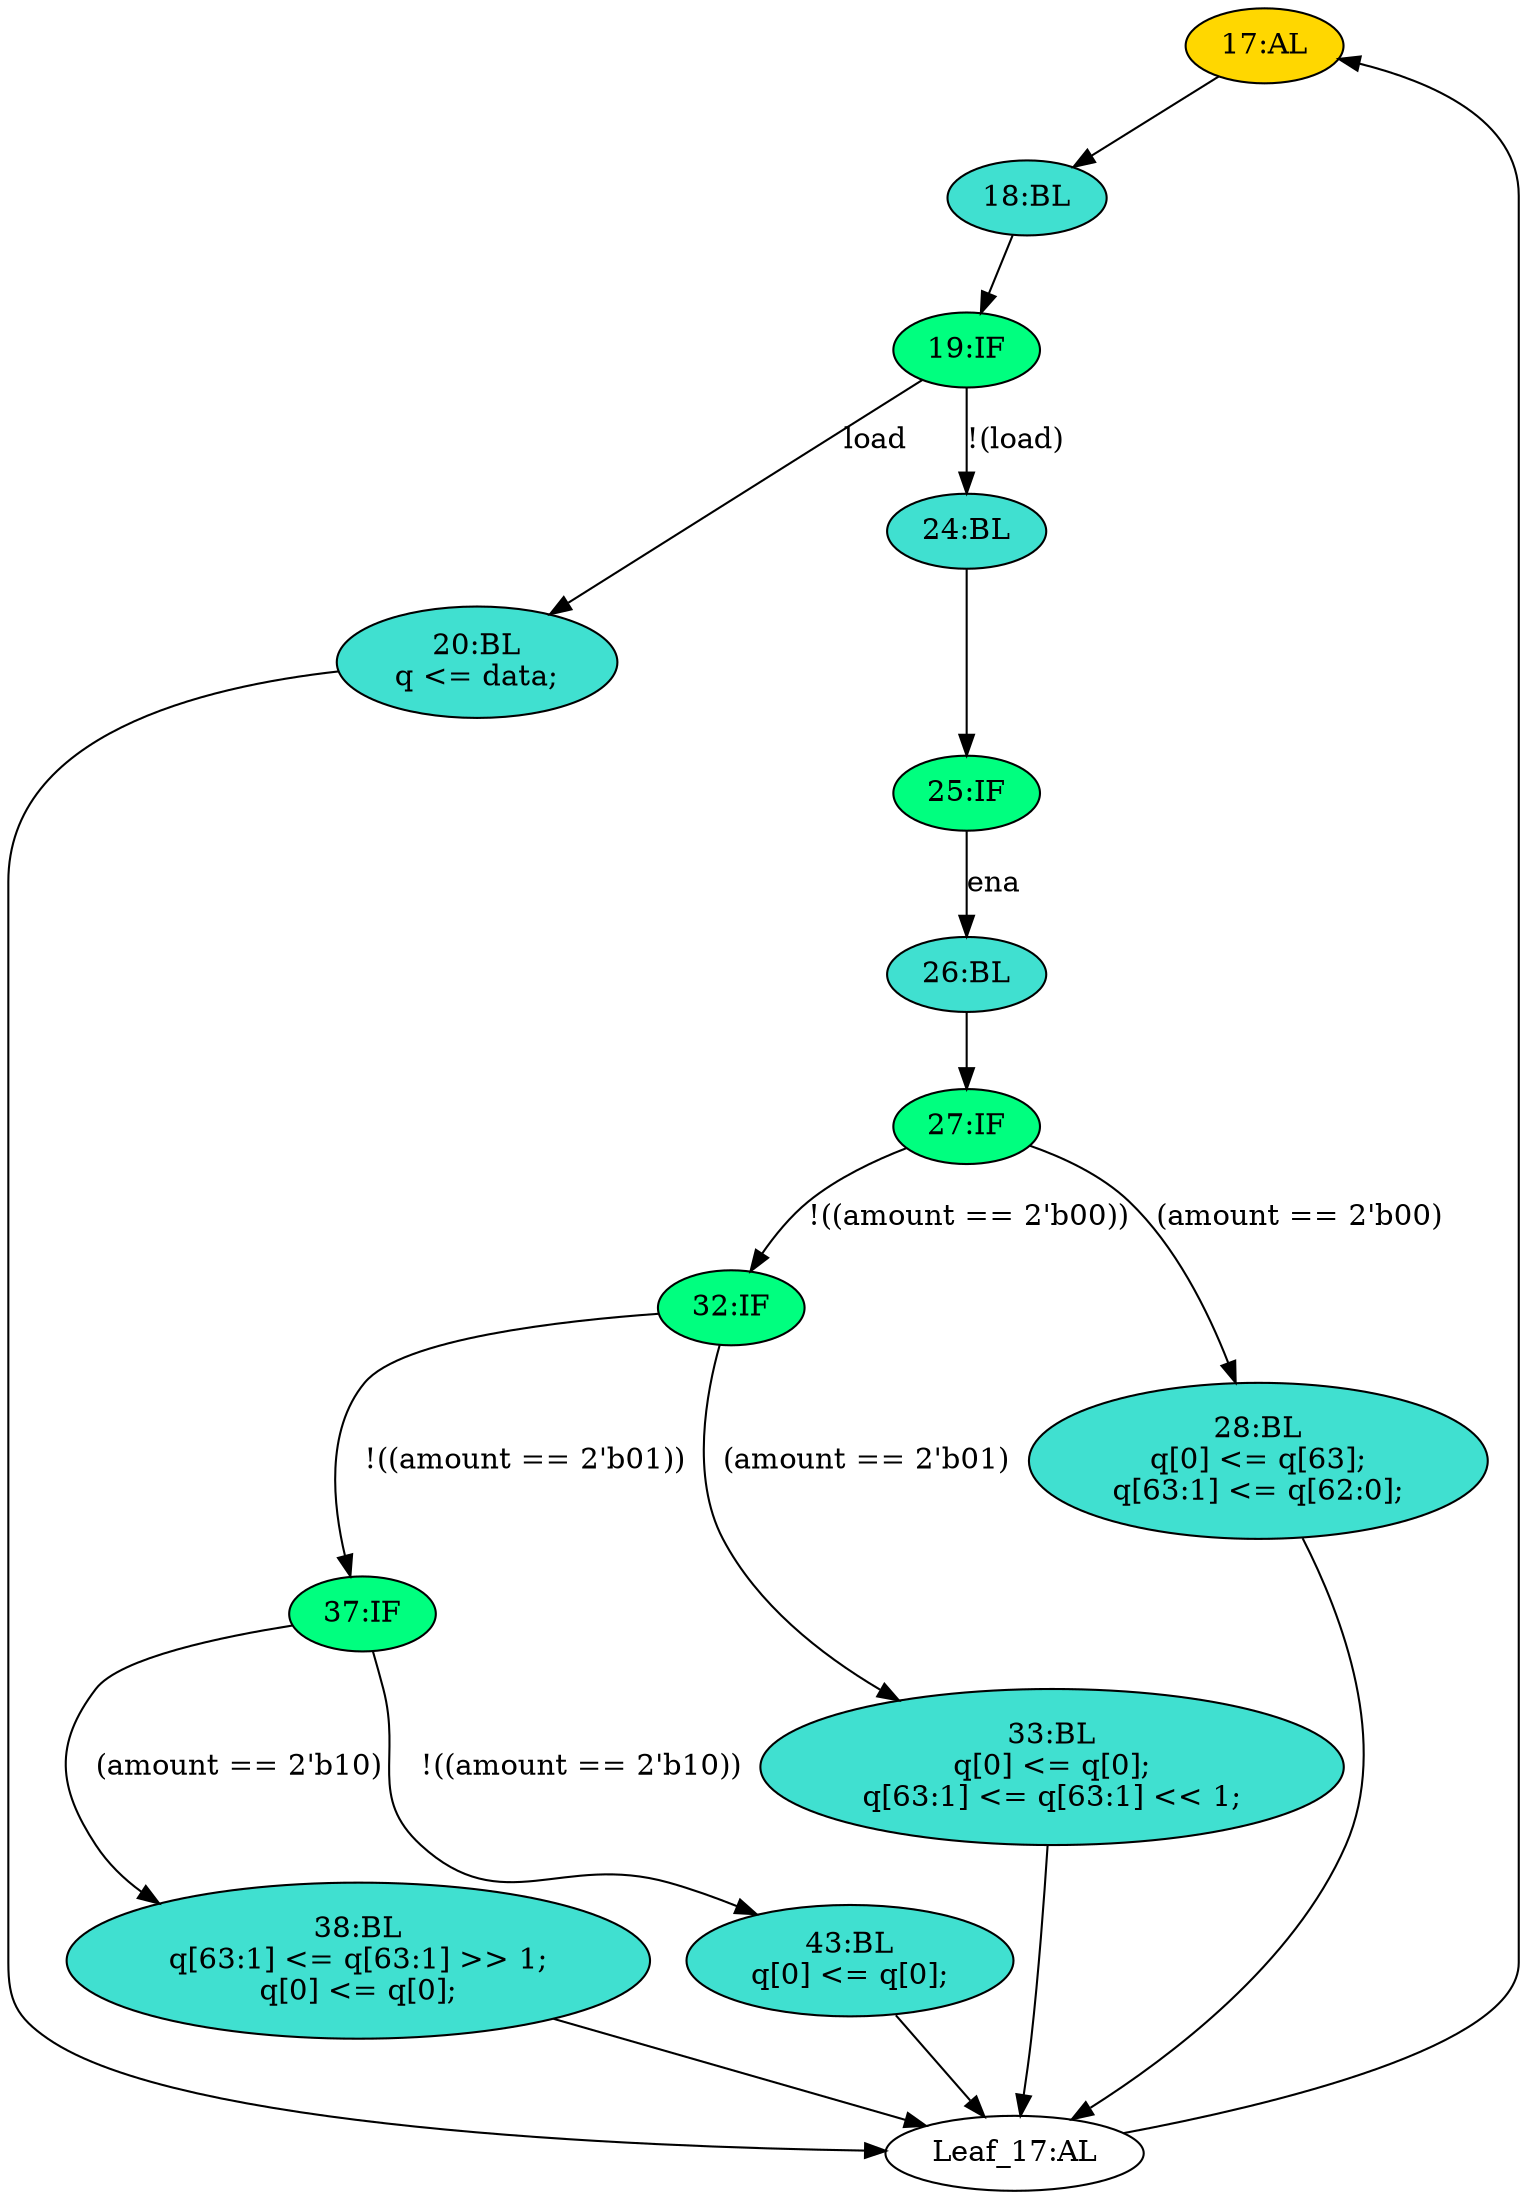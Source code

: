strict digraph "compose( ,  )" {
	node [label="\N"];
	"17:AL"	[ast="<pyverilog.vparser.ast.Always object at 0x7f51cf4771d0>",
		clk_sens=True,
		fillcolor=gold,
		label="17:AL",
		sens="['clk']",
		statements="[]",
		style=filled,
		typ=Always,
		use_var="['load', 'ena', 'amount', 'data', 'q']"];
	"18:BL"	[ast="<pyverilog.vparser.ast.Block object at 0x7f51cf463d10>",
		fillcolor=turquoise,
		label="18:BL",
		statements="[]",
		style=filled,
		typ=Block];
	"17:AL" -> "18:BL"	[cond="[]",
		lineno=None];
	"27:IF"	[ast="<pyverilog.vparser.ast.IfStatement object at 0x7f51d3385d10>",
		fillcolor=springgreen,
		label="27:IF",
		statements="[]",
		style=filled,
		typ=IfStatement];
	"32:IF"	[ast="<pyverilog.vparser.ast.IfStatement object at 0x7f51cf0d8a50>",
		fillcolor=springgreen,
		label="32:IF",
		statements="[]",
		style=filled,
		typ=IfStatement];
	"27:IF" -> "32:IF"	[cond="['amount']",
		label="!((amount == 2'b00))",
		lineno=27];
	"28:BL"	[ast="<pyverilog.vparser.ast.Block object at 0x7f51cf881610>",
		fillcolor=turquoise,
		label="28:BL
q[0] <= q[63];
q[63:1] <= q[62:0];",
		statements="[<pyverilog.vparser.ast.NonblockingSubstitution object at 0x7f51cf466750>, <pyverilog.vparser.ast.NonblockingSubstitution object \
at 0x7f51cf466290>]",
		style=filled,
		typ=Block];
	"27:IF" -> "28:BL"	[cond="['amount']",
		label="(amount == 2'b00)",
		lineno=27];
	"20:BL"	[ast="<pyverilog.vparser.ast.Block object at 0x7f51cf477090>",
		fillcolor=turquoise,
		label="20:BL
q <= data;",
		statements="[<pyverilog.vparser.ast.NonblockingSubstitution object at 0x7f51cf463210>]",
		style=filled,
		typ=Block];
	"Leaf_17:AL"	[def_var="['q']",
		label="Leaf_17:AL"];
	"20:BL" -> "Leaf_17:AL"	[cond="[]",
		lineno=None];
	"37:IF"	[ast="<pyverilog.vparser.ast.IfStatement object at 0x7f51cf0d8690>",
		fillcolor=springgreen,
		label="37:IF",
		statements="[]",
		style=filled,
		typ=IfStatement];
	"38:BL"	[ast="<pyverilog.vparser.ast.Block object at 0x7f51cf0d8790>",
		fillcolor=turquoise,
		label="38:BL
q[63:1] <= q[63:1] >> 1;
q[0] <= q[0];",
		statements="[<pyverilog.vparser.ast.NonblockingSubstitution object at 0x7f51cf0d8450>, <pyverilog.vparser.ast.NonblockingSubstitution object \
at 0x7f51cf0d82d0>]",
		style=filled,
		typ=Block];
	"37:IF" -> "38:BL"	[cond="['amount']",
		label="(amount == 2'b10)",
		lineno=37];
	"43:BL"	[ast="<pyverilog.vparser.ast.Block object at 0x7f51cf0d8e10>",
		fillcolor=turquoise,
		label="43:BL
q[0] <= q[0];",
		statements="[<pyverilog.vparser.ast.NonblockingSubstitution object at 0x7f51cf0d88d0>]",
		style=filled,
		typ=Block];
	"37:IF" -> "43:BL"	[cond="['amount']",
		label="!((amount == 2'b10))",
		lineno=37];
	"24:BL"	[ast="<pyverilog.vparser.ast.Block object at 0x7f51cf463ed0>",
		fillcolor=turquoise,
		label="24:BL",
		statements="[]",
		style=filled,
		typ=Block];
	"25:IF"	[ast="<pyverilog.vparser.ast.IfStatement object at 0x7f51cf1cebd0>",
		fillcolor=springgreen,
		label="25:IF",
		statements="[]",
		style=filled,
		typ=IfStatement];
	"24:BL" -> "25:IF"	[cond="[]",
		lineno=None];
	"19:IF"	[ast="<pyverilog.vparser.ast.IfStatement object at 0x7f51cf463610>",
		fillcolor=springgreen,
		label="19:IF",
		statements="[]",
		style=filled,
		typ=IfStatement];
	"19:IF" -> "20:BL"	[cond="['load']",
		label=load,
		lineno=19];
	"19:IF" -> "24:BL"	[cond="['load']",
		label="!(load)",
		lineno=19];
	"18:BL" -> "19:IF"	[cond="[]",
		lineno=None];
	"38:BL" -> "Leaf_17:AL"	[cond="[]",
		lineno=None];
	"26:BL"	[ast="<pyverilog.vparser.ast.Block object at 0x7f51cf1ce4d0>",
		fillcolor=turquoise,
		label="26:BL",
		statements="[]",
		style=filled,
		typ=Block];
	"25:IF" -> "26:BL"	[cond="['ena']",
		label=ena,
		lineno=25];
	"33:BL"	[ast="<pyverilog.vparser.ast.Block object at 0x7f51cf0d8cd0>",
		fillcolor=turquoise,
		label="33:BL
q[0] <= q[0];
q[63:1] <= q[63:1] << 1;",
		statements="[<pyverilog.vparser.ast.NonblockingSubstitution object at 0x7f51cf486550>, <pyverilog.vparser.ast.NonblockingSubstitution object \
at 0x7f51cf0d8810>]",
		style=filled,
		typ=Block];
	"33:BL" -> "Leaf_17:AL"	[cond="[]",
		lineno=None];
	"32:IF" -> "37:IF"	[cond="['amount']",
		label="!((amount == 2'b01))",
		lineno=32];
	"32:IF" -> "33:BL"	[cond="['amount']",
		label="(amount == 2'b01)",
		lineno=32];
	"26:BL" -> "27:IF"	[cond="[]",
		lineno=None];
	"43:BL" -> "Leaf_17:AL"	[cond="[]",
		lineno=None];
	"Leaf_17:AL" -> "17:AL";
	"28:BL" -> "Leaf_17:AL"	[cond="[]",
		lineno=None];
}
